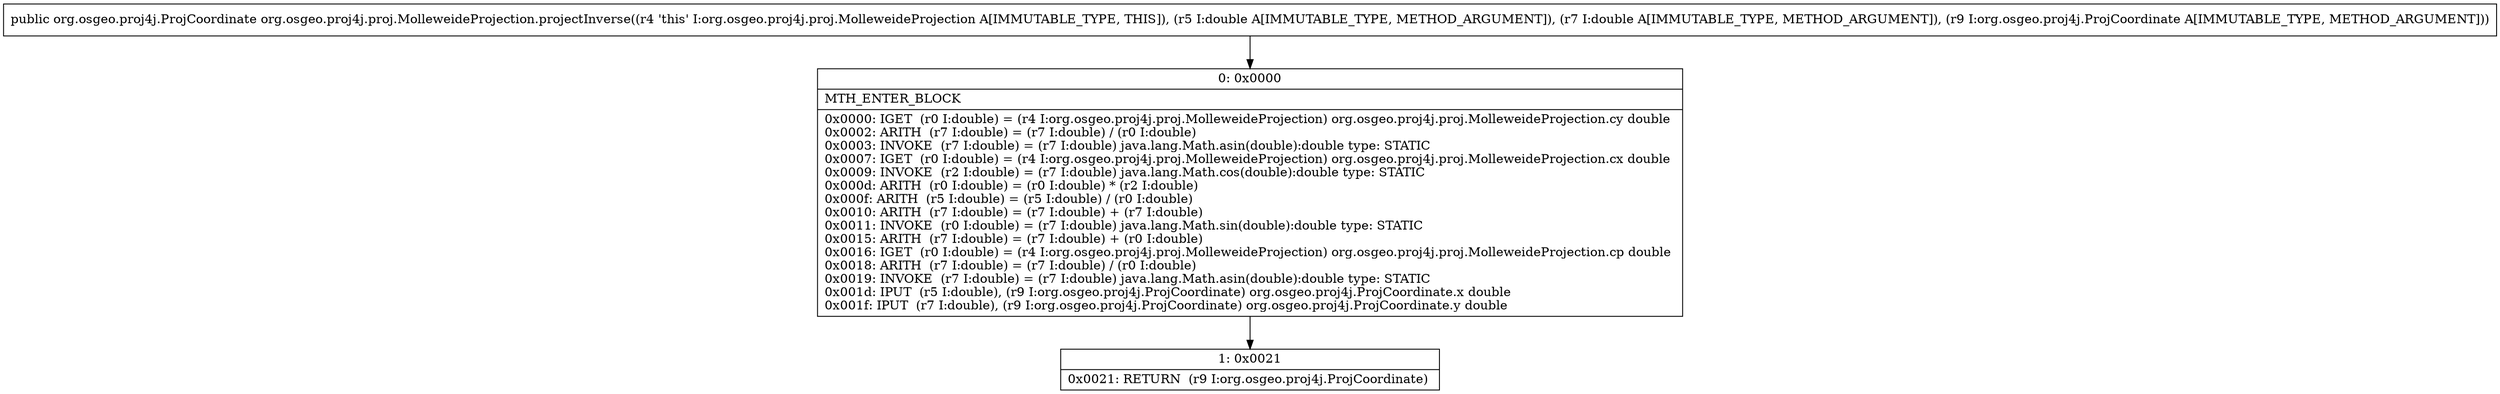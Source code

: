 digraph "CFG fororg.osgeo.proj4j.proj.MolleweideProjection.projectInverse(DDLorg\/osgeo\/proj4j\/ProjCoordinate;)Lorg\/osgeo\/proj4j\/ProjCoordinate;" {
Node_0 [shape=record,label="{0\:\ 0x0000|MTH_ENTER_BLOCK\l|0x0000: IGET  (r0 I:double) = (r4 I:org.osgeo.proj4j.proj.MolleweideProjection) org.osgeo.proj4j.proj.MolleweideProjection.cy double \l0x0002: ARITH  (r7 I:double) = (r7 I:double) \/ (r0 I:double) \l0x0003: INVOKE  (r7 I:double) = (r7 I:double) java.lang.Math.asin(double):double type: STATIC \l0x0007: IGET  (r0 I:double) = (r4 I:org.osgeo.proj4j.proj.MolleweideProjection) org.osgeo.proj4j.proj.MolleweideProjection.cx double \l0x0009: INVOKE  (r2 I:double) = (r7 I:double) java.lang.Math.cos(double):double type: STATIC \l0x000d: ARITH  (r0 I:double) = (r0 I:double) * (r2 I:double) \l0x000f: ARITH  (r5 I:double) = (r5 I:double) \/ (r0 I:double) \l0x0010: ARITH  (r7 I:double) = (r7 I:double) + (r7 I:double) \l0x0011: INVOKE  (r0 I:double) = (r7 I:double) java.lang.Math.sin(double):double type: STATIC \l0x0015: ARITH  (r7 I:double) = (r7 I:double) + (r0 I:double) \l0x0016: IGET  (r0 I:double) = (r4 I:org.osgeo.proj4j.proj.MolleweideProjection) org.osgeo.proj4j.proj.MolleweideProjection.cp double \l0x0018: ARITH  (r7 I:double) = (r7 I:double) \/ (r0 I:double) \l0x0019: INVOKE  (r7 I:double) = (r7 I:double) java.lang.Math.asin(double):double type: STATIC \l0x001d: IPUT  (r5 I:double), (r9 I:org.osgeo.proj4j.ProjCoordinate) org.osgeo.proj4j.ProjCoordinate.x double \l0x001f: IPUT  (r7 I:double), (r9 I:org.osgeo.proj4j.ProjCoordinate) org.osgeo.proj4j.ProjCoordinate.y double \l}"];
Node_1 [shape=record,label="{1\:\ 0x0021|0x0021: RETURN  (r9 I:org.osgeo.proj4j.ProjCoordinate) \l}"];
MethodNode[shape=record,label="{public org.osgeo.proj4j.ProjCoordinate org.osgeo.proj4j.proj.MolleweideProjection.projectInverse((r4 'this' I:org.osgeo.proj4j.proj.MolleweideProjection A[IMMUTABLE_TYPE, THIS]), (r5 I:double A[IMMUTABLE_TYPE, METHOD_ARGUMENT]), (r7 I:double A[IMMUTABLE_TYPE, METHOD_ARGUMENT]), (r9 I:org.osgeo.proj4j.ProjCoordinate A[IMMUTABLE_TYPE, METHOD_ARGUMENT])) }"];
MethodNode -> Node_0;
Node_0 -> Node_1;
}

